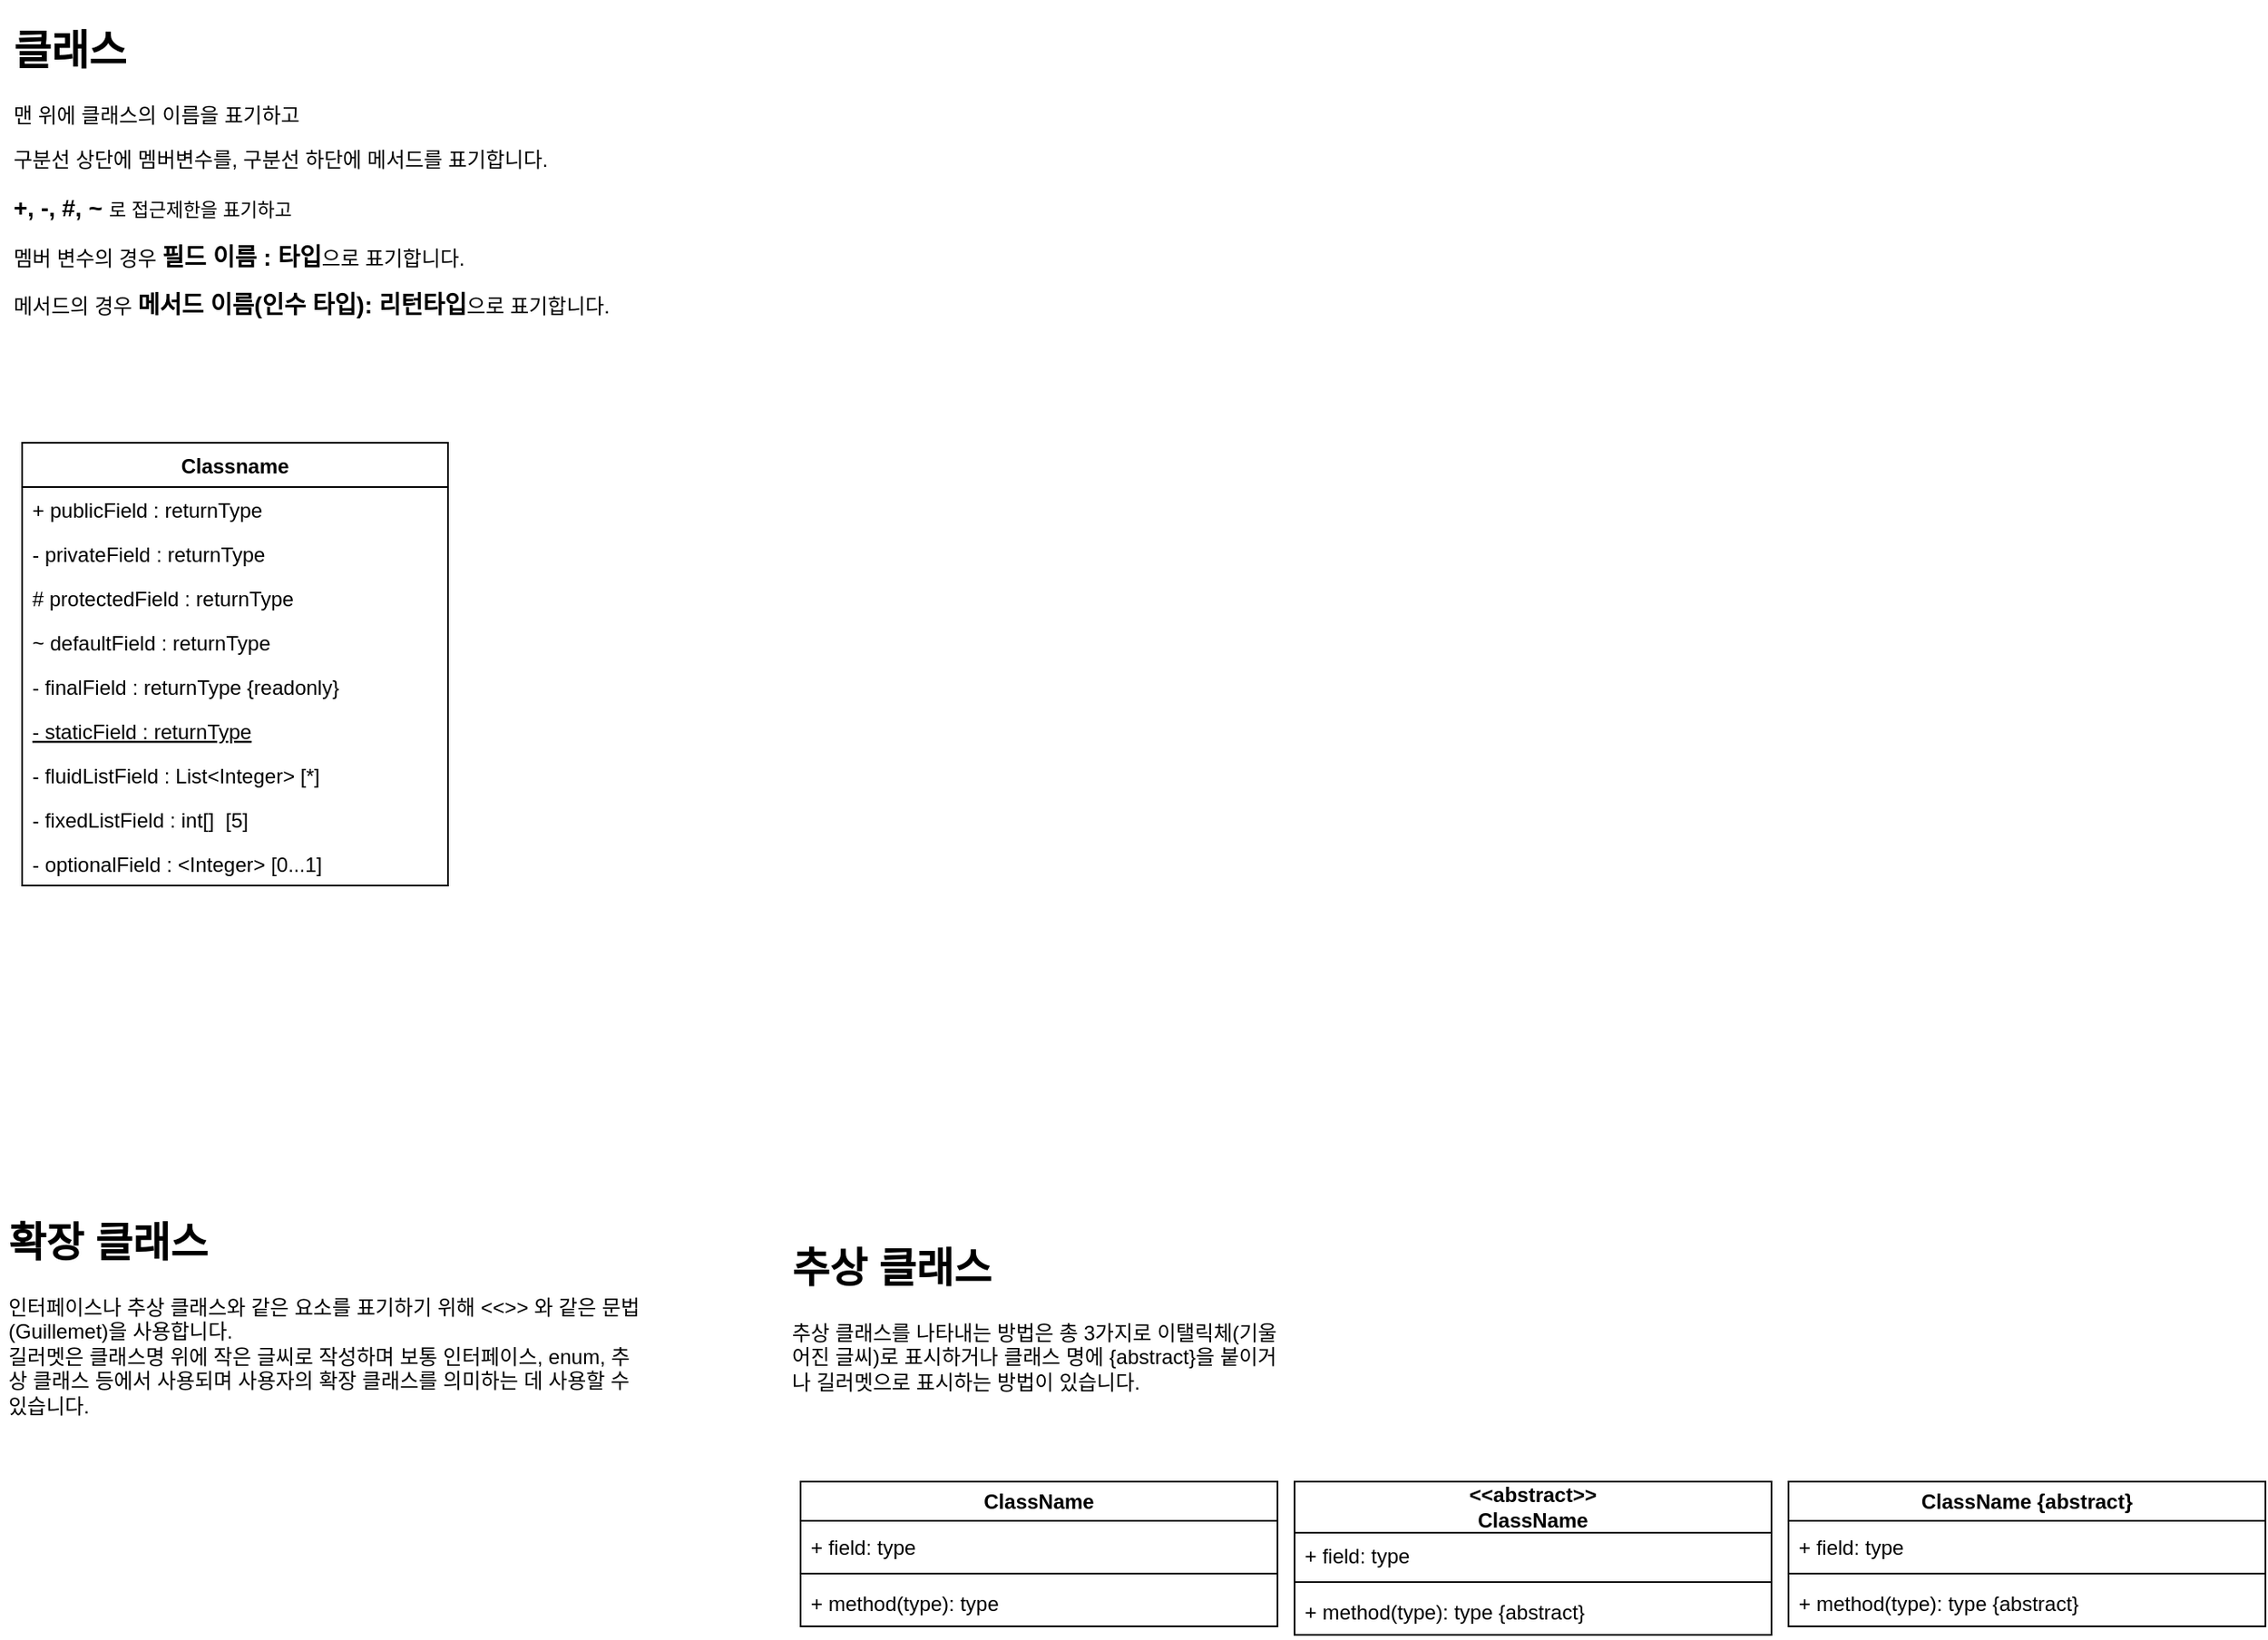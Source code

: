 <mxfile version="22.1.21" type="github">
  <diagram name="페이지-1" id="rtASDWxXrjDzoC3NZpkU">
    <mxGraphModel dx="1347" dy="1260" grid="1" gridSize="10" guides="1" tooltips="1" connect="1" arrows="1" fold="1" page="1" pageScale="1" pageWidth="827" pageHeight="1169" math="0" shadow="0">
      <root>
        <mxCell id="0" />
        <mxCell id="1" parent="0" />
        <mxCell id="p8eg0cnLZyRS3SK1bYAD-1" value="Classname" style="swimlane;fontStyle=1;align=center;verticalAlign=top;childLayout=stackLayout;horizontal=1;startSize=26;horizontalStack=0;resizeParent=1;resizeLast=0;collapsible=1;marginBottom=0;rounded=0;shadow=0;strokeWidth=1;" vertex="1" parent="1">
          <mxGeometry x="130" y="370" width="250" height="260" as="geometry">
            <mxRectangle x="230" y="140" width="160" height="26" as="alternateBounds" />
          </mxGeometry>
        </mxCell>
        <mxCell id="p8eg0cnLZyRS3SK1bYAD-2" value="+ publicField : returnType" style="text;align=left;verticalAlign=top;spacingLeft=4;spacingRight=4;overflow=hidden;rotatable=0;points=[[0,0.5],[1,0.5]];portConstraint=eastwest;" vertex="1" parent="p8eg0cnLZyRS3SK1bYAD-1">
          <mxGeometry y="26" width="250" height="26" as="geometry" />
        </mxCell>
        <mxCell id="p8eg0cnLZyRS3SK1bYAD-3" value="- privateField : returnType" style="text;align=left;verticalAlign=top;spacingLeft=4;spacingRight=4;overflow=hidden;rotatable=0;points=[[0,0.5],[1,0.5]];portConstraint=eastwest;" vertex="1" parent="p8eg0cnLZyRS3SK1bYAD-1">
          <mxGeometry y="52" width="250" height="26" as="geometry" />
        </mxCell>
        <mxCell id="p8eg0cnLZyRS3SK1bYAD-4" value="# protectedField : returnType" style="text;align=left;verticalAlign=top;spacingLeft=4;spacingRight=4;overflow=hidden;rotatable=0;points=[[0,0.5],[1,0.5]];portConstraint=eastwest;" vertex="1" parent="p8eg0cnLZyRS3SK1bYAD-1">
          <mxGeometry y="78" width="250" height="26" as="geometry" />
        </mxCell>
        <mxCell id="p8eg0cnLZyRS3SK1bYAD-5" value="~ defaultField : returnType" style="text;align=left;verticalAlign=top;spacingLeft=4;spacingRight=4;overflow=hidden;rotatable=0;points=[[0,0.5],[1,0.5]];portConstraint=eastwest;" vertex="1" parent="p8eg0cnLZyRS3SK1bYAD-1">
          <mxGeometry y="104" width="250" height="26" as="geometry" />
        </mxCell>
        <mxCell id="p8eg0cnLZyRS3SK1bYAD-6" value="- finalField : returnType {readonly}" style="text;align=left;verticalAlign=top;spacingLeft=4;spacingRight=4;overflow=hidden;rotatable=0;points=[[0,0.5],[1,0.5]];portConstraint=eastwest;" vertex="1" parent="p8eg0cnLZyRS3SK1bYAD-1">
          <mxGeometry y="130" width="250" height="26" as="geometry" />
        </mxCell>
        <mxCell id="p8eg0cnLZyRS3SK1bYAD-7" value="- staticField : returnType" style="text;align=left;verticalAlign=top;spacingLeft=4;spacingRight=4;overflow=hidden;rotatable=0;points=[[0,0.5],[1,0.5]];portConstraint=eastwest;fontStyle=4" vertex="1" parent="p8eg0cnLZyRS3SK1bYAD-1">
          <mxGeometry y="156" width="250" height="26" as="geometry" />
        </mxCell>
        <mxCell id="p8eg0cnLZyRS3SK1bYAD-8" value="- fluidListField : List&lt;Integer&gt; [*]" style="text;align=left;verticalAlign=top;spacingLeft=4;spacingRight=4;overflow=hidden;rotatable=0;points=[[0,0.5],[1,0.5]];portConstraint=eastwest;" vertex="1" parent="p8eg0cnLZyRS3SK1bYAD-1">
          <mxGeometry y="182" width="250" height="26" as="geometry" />
        </mxCell>
        <mxCell id="p8eg0cnLZyRS3SK1bYAD-9" value="- fixedListField : int[]  [5]" style="text;align=left;verticalAlign=top;spacingLeft=4;spacingRight=4;overflow=hidden;rotatable=0;points=[[0,0.5],[1,0.5]];portConstraint=eastwest;" vertex="1" parent="p8eg0cnLZyRS3SK1bYAD-1">
          <mxGeometry y="208" width="250" height="26" as="geometry" />
        </mxCell>
        <mxCell id="p8eg0cnLZyRS3SK1bYAD-10" value="- optionalField : &lt;Integer&gt; [0...1]" style="text;align=left;verticalAlign=top;spacingLeft=4;spacingRight=4;overflow=hidden;rotatable=0;points=[[0,0.5],[1,0.5]];portConstraint=eastwest;" vertex="1" parent="p8eg0cnLZyRS3SK1bYAD-1">
          <mxGeometry y="234" width="250" height="26" as="geometry" />
        </mxCell>
        <mxCell id="p8eg0cnLZyRS3SK1bYAD-11" value="&lt;h1&gt;확장 클래스&lt;/h1&gt;&lt;p&gt;인터페이스나 추상 클래스와 같은 요소를 표기하기 위해 &amp;lt;&amp;lt;&amp;gt;&amp;gt; 와 같은 문법 (Guillemet)을 사용합니다.&lt;br&gt;길러멧은 클래스명 위에 작은 글씨로 작성하며 보통 인터페이스, enum, 추상 클래스 등에서 사용되며 사용자의 확장 클래스를 의미하는 데 사용할 수 있습니다.&lt;/p&gt;" style="text;html=1;strokeColor=none;fillColor=none;spacing=5;spacingTop=-20;whiteSpace=wrap;overflow=hidden;rounded=0;" vertex="1" parent="1">
          <mxGeometry x="117" y="820" width="380" height="150" as="geometry" />
        </mxCell>
        <mxCell id="p8eg0cnLZyRS3SK1bYAD-12" value="&lt;h1&gt;추상 클래스&lt;/h1&gt;&lt;p&gt;추상 클래스를 나타내는 방법은 총 3가지로 이탤릭체(기울어진 글씨)로 표시하거나 클래스 명에 {abstract}을 붙이거나 길러멧으로 표시하는 방법이 있습니다.&lt;br&gt;&lt;/p&gt;" style="text;html=1;strokeColor=none;fillColor=none;spacing=5;spacingTop=-20;whiteSpace=wrap;overflow=hidden;rounded=0;" vertex="1" parent="1">
          <mxGeometry x="577" y="835" width="300" height="120" as="geometry" />
        </mxCell>
        <mxCell id="p8eg0cnLZyRS3SK1bYAD-13" value="ClassName" style="swimlane;whiteSpace=wrap;html=1;" vertex="1" parent="1">
          <mxGeometry x="587" y="980" width="280" height="85" as="geometry" />
        </mxCell>
        <mxCell id="p8eg0cnLZyRS3SK1bYAD-14" value="+ field: type" style="text;align=left;verticalAlign=top;spacingLeft=4;spacingRight=4;overflow=hidden;rotatable=0;points=[[0,0.5],[1,0.5]];portConstraint=eastwest;" vertex="1" parent="p8eg0cnLZyRS3SK1bYAD-13">
          <mxGeometry y="25" width="270" height="26" as="geometry" />
        </mxCell>
        <mxCell id="p8eg0cnLZyRS3SK1bYAD-15" value="" style="line;html=1;strokeWidth=1;align=left;verticalAlign=middle;spacingTop=-1;spacingLeft=3;spacingRight=3;rotatable=0;labelPosition=right;points=[];portConstraint=eastwest;" vertex="1" parent="p8eg0cnLZyRS3SK1bYAD-13">
          <mxGeometry y="50" width="280" height="8" as="geometry" />
        </mxCell>
        <mxCell id="p8eg0cnLZyRS3SK1bYAD-16" value="+ method(type): type" style="text;align=left;verticalAlign=top;spacingLeft=4;spacingRight=4;overflow=hidden;rotatable=0;points=[[0,0.5],[1,0.5]];portConstraint=eastwest;" vertex="1" parent="p8eg0cnLZyRS3SK1bYAD-13">
          <mxGeometry y="58" width="280" height="26" as="geometry" />
        </mxCell>
        <mxCell id="p8eg0cnLZyRS3SK1bYAD-17" value="ClassName {abstract}" style="swimlane;whiteSpace=wrap;html=1;" vertex="1" parent="1">
          <mxGeometry x="1167" y="980" width="280" height="85" as="geometry" />
        </mxCell>
        <mxCell id="p8eg0cnLZyRS3SK1bYAD-18" value="+ field: type" style="text;align=left;verticalAlign=top;spacingLeft=4;spacingRight=4;overflow=hidden;rotatable=0;points=[[0,0.5],[1,0.5]];portConstraint=eastwest;" vertex="1" parent="p8eg0cnLZyRS3SK1bYAD-17">
          <mxGeometry y="25" width="270" height="26" as="geometry" />
        </mxCell>
        <mxCell id="p8eg0cnLZyRS3SK1bYAD-19" value="" style="line;html=1;strokeWidth=1;align=left;verticalAlign=middle;spacingTop=-1;spacingLeft=3;spacingRight=3;rotatable=0;labelPosition=right;points=[];portConstraint=eastwest;" vertex="1" parent="p8eg0cnLZyRS3SK1bYAD-17">
          <mxGeometry y="50" width="280" height="8" as="geometry" />
        </mxCell>
        <mxCell id="p8eg0cnLZyRS3SK1bYAD-20" value="+ method(type): type {abstract}" style="text;align=left;verticalAlign=top;spacingLeft=4;spacingRight=4;overflow=hidden;rotatable=0;points=[[0,0.5],[1,0.5]];portConstraint=eastwest;" vertex="1" parent="p8eg0cnLZyRS3SK1bYAD-17">
          <mxGeometry y="58" width="280" height="26" as="geometry" />
        </mxCell>
        <mxCell id="p8eg0cnLZyRS3SK1bYAD-21" value="&amp;lt;&amp;lt;abstract&amp;gt;&amp;gt;&lt;br&gt;ClassName" style="swimlane;whiteSpace=wrap;html=1;startSize=30;" vertex="1" parent="1">
          <mxGeometry x="877" y="980" width="280" height="90" as="geometry" />
        </mxCell>
        <mxCell id="p8eg0cnLZyRS3SK1bYAD-22" value="+ field: type" style="text;align=left;verticalAlign=top;spacingLeft=4;spacingRight=4;overflow=hidden;rotatable=0;points=[[0,0.5],[1,0.5]];portConstraint=eastwest;" vertex="1" parent="p8eg0cnLZyRS3SK1bYAD-21">
          <mxGeometry y="30" width="270" height="26" as="geometry" />
        </mxCell>
        <mxCell id="p8eg0cnLZyRS3SK1bYAD-23" value="" style="line;html=1;strokeWidth=1;align=left;verticalAlign=middle;spacingTop=-1;spacingLeft=3;spacingRight=3;rotatable=0;labelPosition=right;points=[];portConstraint=eastwest;" vertex="1" parent="p8eg0cnLZyRS3SK1bYAD-21">
          <mxGeometry y="55" width="280" height="8" as="geometry" />
        </mxCell>
        <mxCell id="p8eg0cnLZyRS3SK1bYAD-24" value="+ method(type): type {abstract}" style="text;align=left;verticalAlign=top;spacingLeft=4;spacingRight=4;overflow=hidden;rotatable=0;points=[[0,0.5],[1,0.5]];portConstraint=eastwest;" vertex="1" parent="p8eg0cnLZyRS3SK1bYAD-21">
          <mxGeometry y="63" width="280" height="26" as="geometry" />
        </mxCell>
        <mxCell id="p8eg0cnLZyRS3SK1bYAD-25" value="&lt;h1&gt;클래스&lt;/h1&gt;&lt;p&gt;&lt;span style=&quot;background-color: initial;&quot;&gt;맨 위에 클래스의 이름을 표기하고&lt;/span&gt;&lt;br&gt;&lt;/p&gt;&lt;p&gt;구분선 상단에 멤버변수를, 구분선 하단에 메서드를 표기합니다.&lt;/p&gt;&lt;p style=&quot;&quot;&gt;&lt;font style=&quot;font-size: 14px;&quot;&gt;&lt;b&gt;+, -, #, ~ &lt;/b&gt;&lt;/font&gt;&lt;span style=&quot;font-size: 11px;&quot;&gt;로 접근제한을 표기하고&lt;/span&gt;&lt;br&gt;&lt;/p&gt;&lt;p&gt;멤버 변수의 경우 &lt;b&gt;&lt;font style=&quot;font-size: 14px;&quot;&gt;필드 이름 : 타입&lt;/font&gt;&lt;/b&gt;으로 표기합니다.&lt;br&gt;&lt;/p&gt;&lt;p&gt;메서드의 경우 &lt;b&gt;&lt;font style=&quot;font-size: 14px;&quot;&gt;메서드 이름(인수 타입): 리턴타입&lt;/font&gt;&lt;/b&gt;으로 표기합니다.&lt;/p&gt;" style="text;html=1;strokeColor=none;fillColor=none;spacing=5;spacingTop=-20;whiteSpace=wrap;overflow=hidden;rounded=0;" vertex="1" parent="1">
          <mxGeometry x="120" y="120" width="850" height="210" as="geometry" />
        </mxCell>
      </root>
    </mxGraphModel>
  </diagram>
</mxfile>
